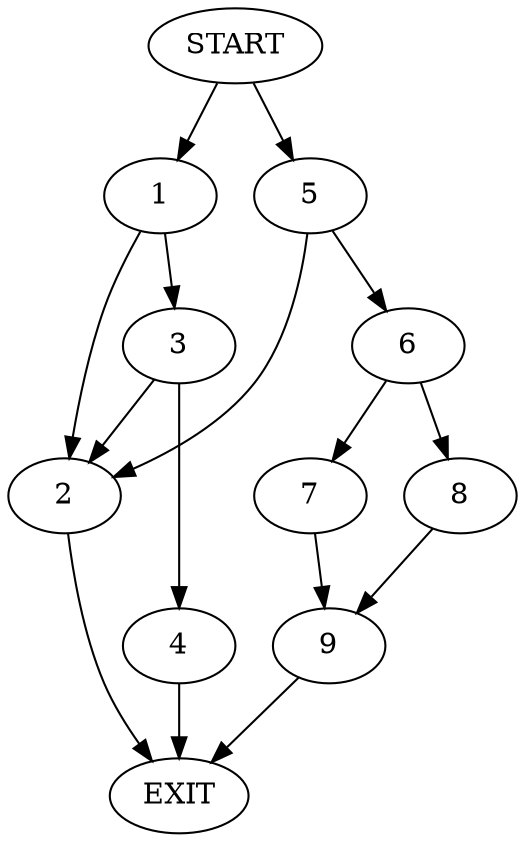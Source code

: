 digraph {
0 [label="START"]
10 [label="EXIT"]
0 -> 1
1 -> 2
1 -> 3
3 -> 2
3 -> 4
2 -> 10
4 -> 10
0 -> 5
5 -> 2
5 -> 6
6 -> 7
6 -> 8
8 -> 9
7 -> 9
9 -> 10
}
